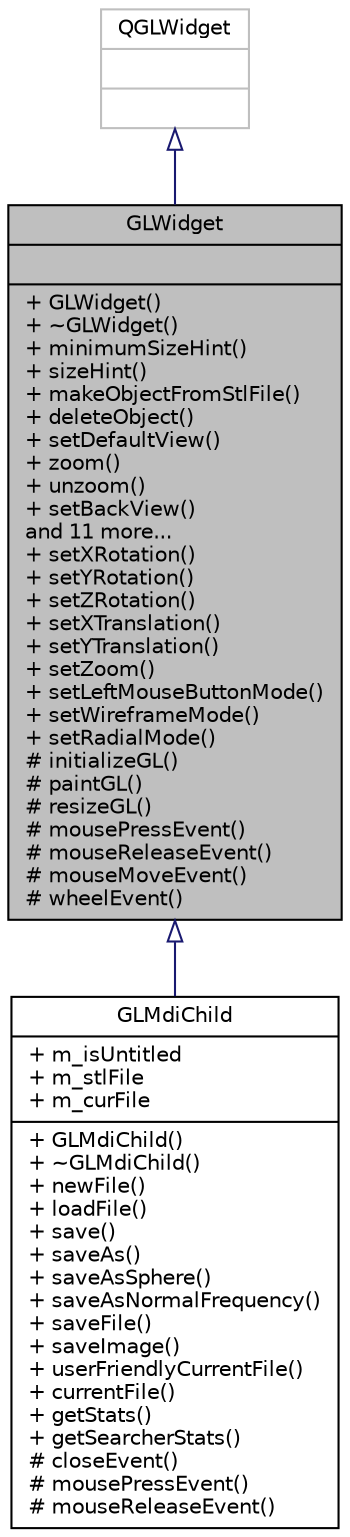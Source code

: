 digraph "GLWidget"
{
  edge [fontname="Helvetica",fontsize="10",labelfontname="Helvetica",labelfontsize="10"];
  node [fontname="Helvetica",fontsize="10",shape=record];
  Node1 [label="{GLWidget\n||+ GLWidget()\l+ ~GLWidget()\l+ minimumSizeHint()\l+ sizeHint()\l+ makeObjectFromStlFile()\l+ deleteObject()\l+ setDefaultView()\l+ zoom()\l+ unzoom()\l+ setBackView()\land 11 more...\l+ setXRotation()\l+ setYRotation()\l+ setZRotation()\l+ setXTranslation()\l+ setYTranslation()\l+ setZoom()\l+ setLeftMouseButtonMode()\l+ setWireframeMode()\l+ setRadialMode()\l# initializeGL()\l# paintGL()\l# resizeGL()\l# mousePressEvent()\l# mouseReleaseEvent()\l# mouseMoveEvent()\l# wheelEvent()\l}",height=0.2,width=0.4,color="black", fillcolor="grey75", style="filled" fontcolor="black"];
  Node2 -> Node1 [dir="back",color="midnightblue",fontsize="10",style="solid",arrowtail="onormal",fontname="Helvetica"];
  Node2 [label="{QGLWidget\n||}",height=0.2,width=0.4,color="grey75", fillcolor="white", style="filled"];
  Node1 -> Node3 [dir="back",color="midnightblue",fontsize="10",style="solid",arrowtail="onormal",fontname="Helvetica"];
  Node3 [label="{GLMdiChild\n|+ m_isUntitled\l+ m_stlFile\l+ m_curFile\l|+ GLMdiChild()\l+ ~GLMdiChild()\l+ newFile()\l+ loadFile()\l+ save()\l+ saveAs()\l+ saveAsSphere()\l+ saveAsNormalFrequency()\l+ saveFile()\l+ saveImage()\l+ userFriendlyCurrentFile()\l+ currentFile()\l+ getStats()\l+ getSearcherStats()\l# closeEvent()\l# mousePressEvent()\l# mouseReleaseEvent()\l}",height=0.2,width=0.4,color="black", fillcolor="white", style="filled",URL="$class_g_l_mdi_child.html"];
}
